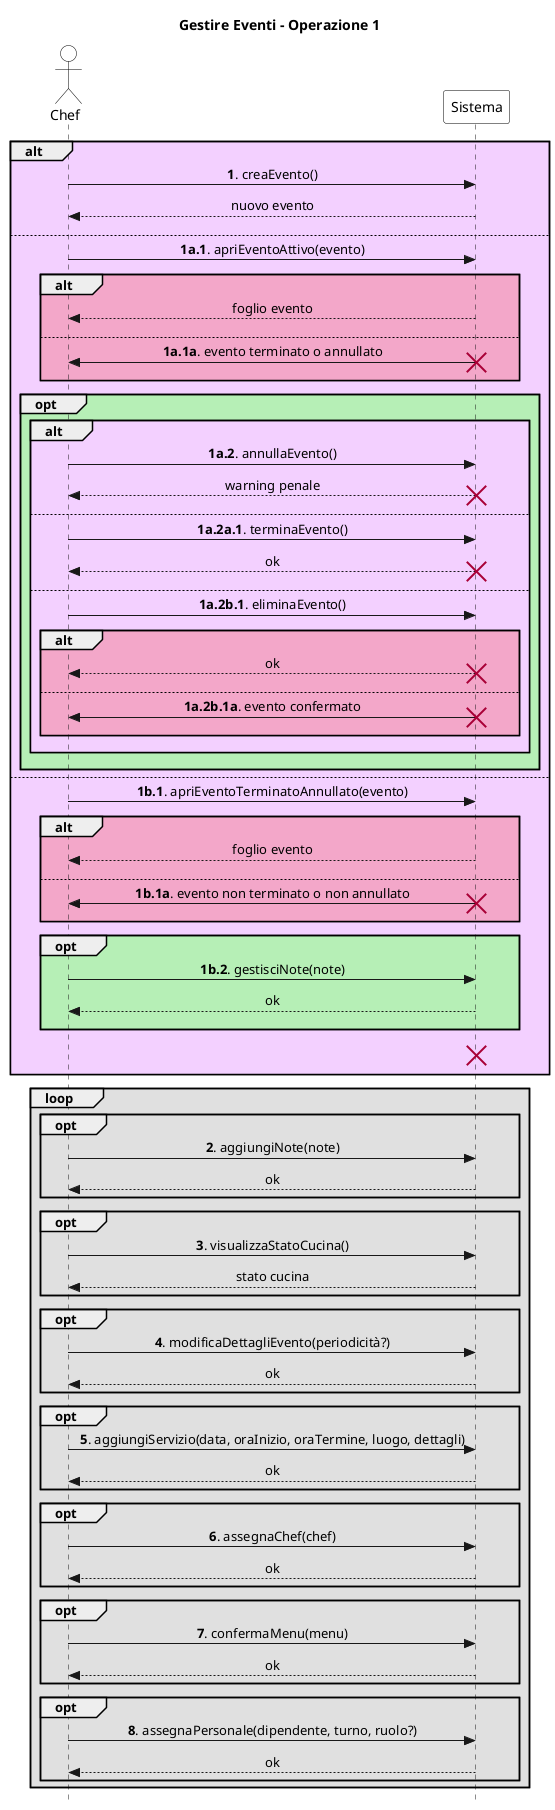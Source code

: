@startuml
skinparam Style strictuml
skinparam SequenceMessageAlign center

skinparam sequence {
    ActorBorderColor Black
    ActorBackgroundColor White
    ParticipantBorderColor Black
    ParticipantBackgroundColor White
}

actor Chef
participant Sistema

title Gestire Eventi - Operazione 1

alt #f3d0ff
    Chef -> Sistema: **1**. creaEvento()
    return nuovo evento
    ||10||
else
    Chef -> Sistema: **1a.1**. apriEventoAttivo(evento)
    alt #f3a7c9
        return foglio evento
        ||10||
    else
        Chef <- Sistema: **1a.1a**. evento terminato o annullato
        destroy Sistema
        ||10||
    end

    opt #b6efb6
        alt #f3d0ff
            Chef -> Sistema: **1a.2**. annullaEvento()
            return warning penale
            destroy Sistema
            ||10||
        else
            Chef -> Sistema: **1a.2a.1**. terminaEvento()
            return ok
            destroy Sistema
            ||10||
        else
            Chef -> Sistema: **1a.2b.1**. eliminaEvento()
            alt #f3a7c9
                return ok
                destroy Sistema
                ||10||
            else
               Chef <- Sistema: **1a.2b.1a**. evento confermato
               destroy Sistema
               ||10||
            end
            ||10||
        end
        ' non abbiamo modo di modificare il colore della X
        ||10||
    end
else
    Chef -> Sistema: **1b.1**. apriEventoTerminatoAnnullato(evento)
    alt #f3a7c9
        return foglio evento
        ||10||
    else
        Chef <- Sistema: **1b.1a**. evento non terminato o non annullato
        destroy Sistema
        ||10||
    end

    opt #b6efb6
        Chef -> Sistema: **1b.2**. gestisciNote(note)
        return ok
        ||10||
    end

    ||10||
    destroy Sistema
'    note over Chef, Sistema #fff: Il caso d'uso termina.
    ||10||
end

loop #e0e0e0
    opt #e0e0e0
        Chef -> Sistema: **2**. aggiungiNote(note)
        return ok
    end

    opt #e0e0e0
        Chef -> Sistema: **3**. visualizzaStatoCucina()
        return stato cucina
    end

    opt #e0e0e0
        Chef -> Sistema: **4**. modificaDettagliEvento(periodicità?)
        return ok
    end

    opt #e0e0e0
        Chef -> Sistema: **5**. aggiungiServizio(data, oraInizio, oraTermine, luogo, dettagli)
        return ok
    end

    opt #e0e0e0
        Chef -> Sistema: **6**. assegnaChef(chef)
        return ok
    end

    opt #e0e0e0
        Chef -> Sistema: **7**. confermaMenu(menu)
        return ok
    end

    opt #e0e0e0
        Chef -> Sistema: **8**. assegnaPersonale(dipendente, turno, ruolo?)
        return ok
    end
end
@enduml